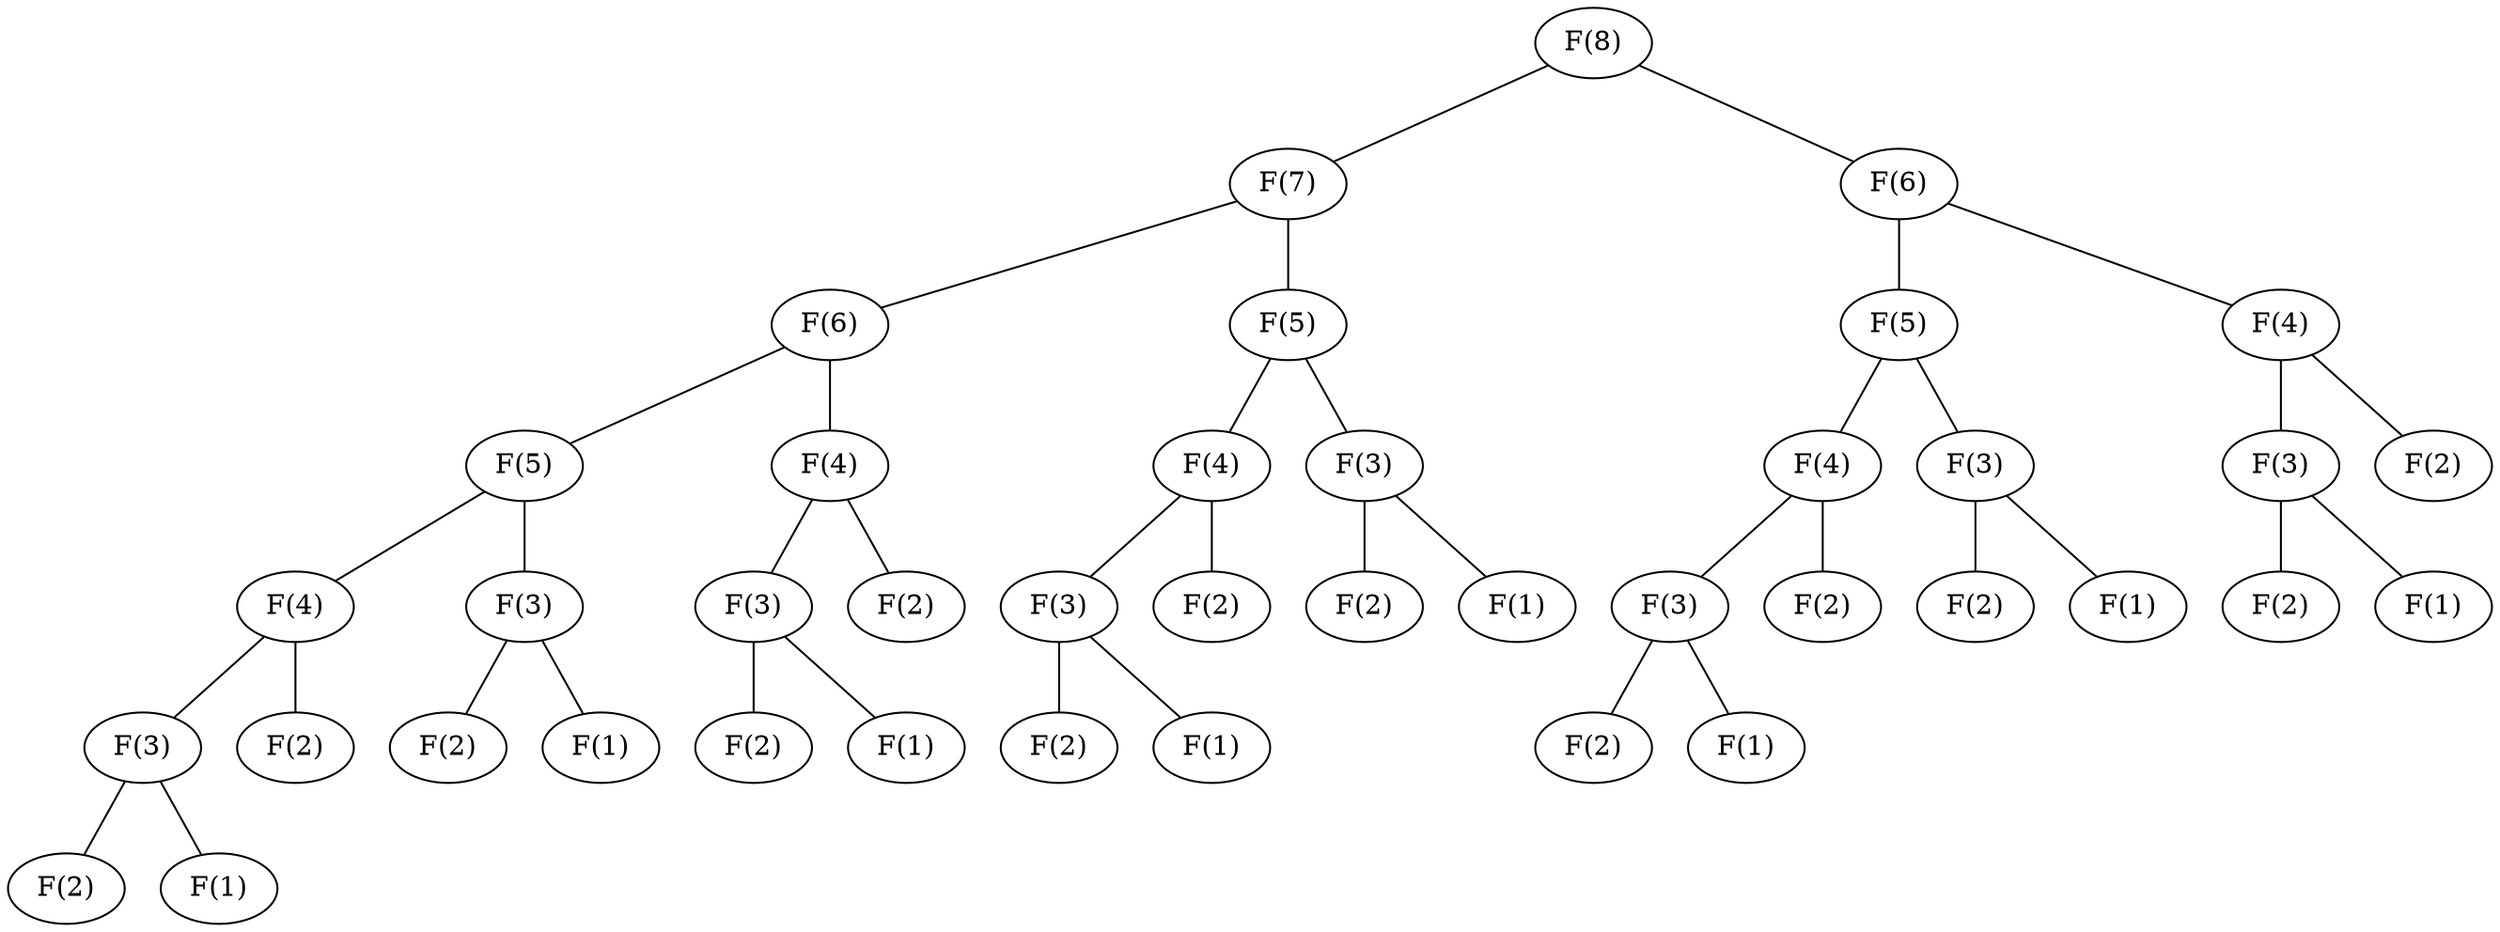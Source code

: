 graph fib {
	# F(8)
	1 [label="F(8)"];
	2 [label="F(7)"];
	1 -- 2;
	3 [label="F(6)"];
	2 -- 3;
	4 [label="F(5)"];
	3 -- 4;
	5 [label="F(4)"];
	4 -- 5;
	6 [label="F(3)"];
	5 -- 6;
	7 [label="F(2)"];
	6 -- 7;
	8 [label="F(1)"];
	6 -- 8;
	9 [label="F(2)"];
	5 -- 9;
	10 [label="F(3)"];
	4 -- 10;
	11 [label="F(2)"];
	10 -- 11;
	12 [label="F(1)"];
	10 -- 12;
	13 [label="F(4)"];
	3 -- 13;
	14 [label="F(3)"];
	13 -- 14;
	15 [label="F(2)"];
	14 -- 15;
	16 [label="F(1)"];
	14 -- 16;
	17 [label="F(2)"];
	13 -- 17;
	18 [label="F(5)"];
	2 -- 18;
	19 [label="F(4)"];
	18 -- 19;
	20 [label="F(3)"];
	19 -- 20;
	21 [label="F(2)"];
	20 -- 21;
	22 [label="F(1)"];
	20 -- 22;
	23 [label="F(2)"];
	19 -- 23;
	24 [label="F(3)"];
	18 -- 24;
	25 [label="F(2)"];
	24 -- 25;
	26 [label="F(1)"];
	24 -- 26;
	27 [label="F(6)"];
	1 -- 27;
	28 [label="F(5)"];
	27 -- 28;
	29 [label="F(4)"];
	28 -- 29;
	30 [label="F(3)"];
	29 -- 30;
	31 [label="F(2)"];
	30 -- 31;
	32 [label="F(1)"];
	30 -- 32;
	33 [label="F(2)"];
	29 -- 33;
	34 [label="F(3)"];
	28 -- 34;
	35 [label="F(2)"];
	34 -- 35;
	36 [label="F(1)"];
	34 -- 36;
	37 [label="F(4)"];
	27 -- 37;
	38 [label="F(3)"];
	37 -- 38;
	39 [label="F(2)"];
	38 -- 39;
	40 [label="F(1)"];
	38 -- 40;
	41 [label="F(2)"];
	37 -- 41;
}